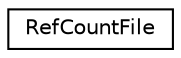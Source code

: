digraph "Graphical Class Hierarchy"
{
 // LATEX_PDF_SIZE
  edge [fontname="Helvetica",fontsize="10",labelfontname="Helvetica",labelfontsize="10"];
  node [fontname="Helvetica",fontsize="10",shape=record];
  rankdir="LR";
  Node0 [label="RefCountFile",height=0.2,width=0.4,color="black", fillcolor="white", style="filled",URL="$classRefCountFile.html",tooltip="Class that represents a reference count file."];
}
